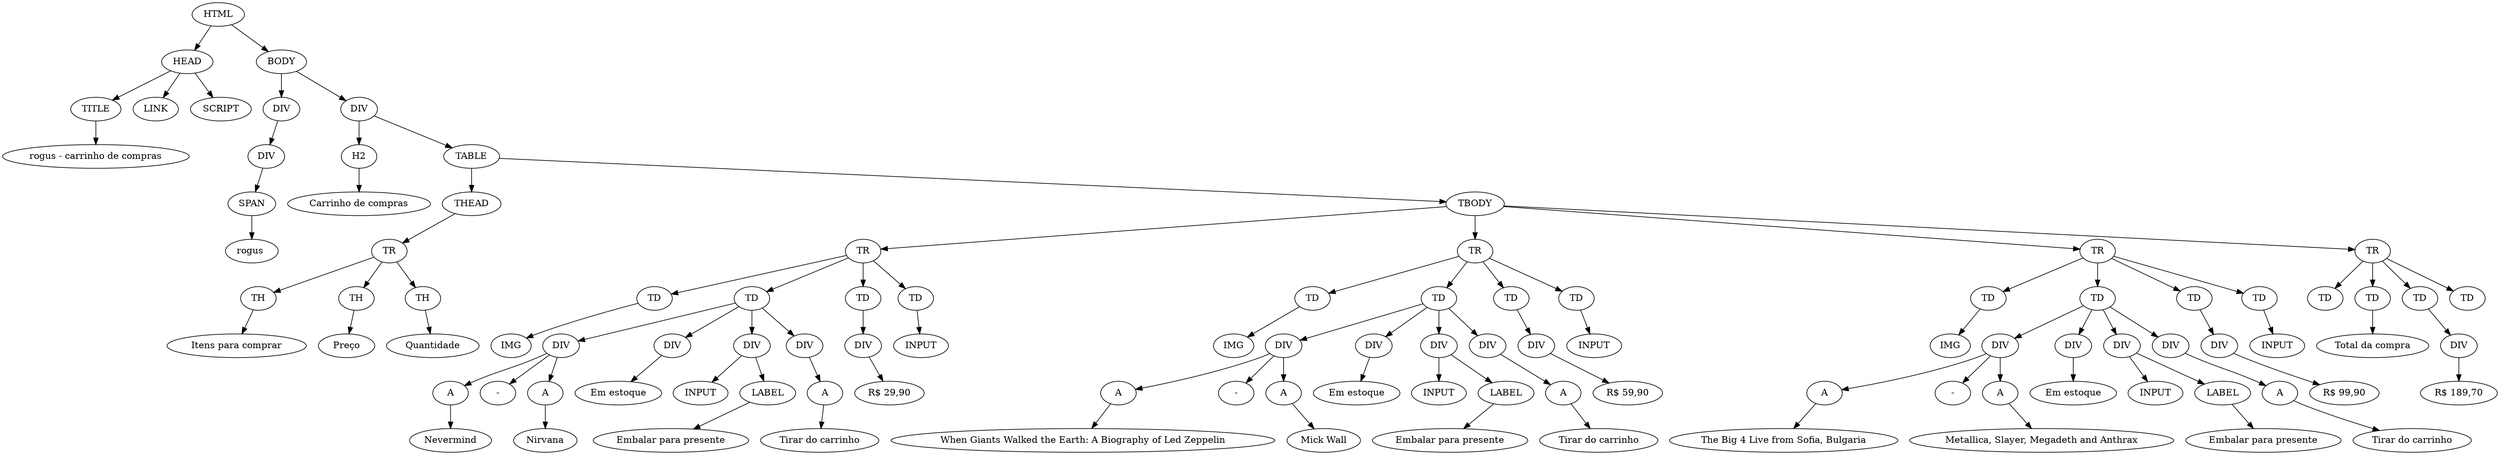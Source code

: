 digraph {
 shape = box
id662753[label="HTML"];
id329383[label="HEAD"];
id108365[label="TITLE"];
id176854[label="rogus - carrinho de compras"];
id108365->id176854;
id329383->id108365;
id986094[label="LINK"];
id329383->id986094;
id836538[label="SCRIPT"];
id329383->id836538;
id662753->id329383;
id481949[label="BODY"];
id870779[label="DIV"];
id829756[label="DIV"];
id212424[label="SPAN"];
id48253[label="rogus "];
id212424->id48253;
id829756->id212424;
id870779->id829756;
id481949->id870779;
id709887[label="DIV"];
id164136[label="H2"];
id266028[label="Carrinho de compras"];
id164136->id266028;
id709887->id164136;
id700157[label="TABLE"];
id681381[label="THEAD"];
id335869[label="TR"];
id450587[label="TH"];
id595472[label=" Itens para comprar "];
id450587->id595472;
id335869->id450587;
id165771[label="TH"];
id763160[label=" Preço "];
id165771->id763160;
id335869->id165771;
id716991[label="TH"];
id101216[label=" Quantidade "];
id716991->id101216;
id335869->id716991;
id681381->id335869;
id700157->id681381;
id456529[label="TBODY"];
id454094[label="TR"];
id158586[label="TD"];
id899714[label="IMG"];
id158586->id899714;
id454094->id158586;
id192053[label="TD"];
id947231[label="DIV"];
id618219[label="A"];
id559856[label="Nevermind"];
id618219->id559856;
id947231->id618219;
id719536[label=" - "];
id947231->id719536;
id176631[label="A"];
id586764[label="Nirvana"];
id176631->id586764;
id947231->id176631;
id192053->id947231;
id43691[label="DIV"];
id826924[label="Em estoque"];
id43691->id826924;
id192053->id43691;
id761295[label="DIV"];
id436445[label="INPUT"];
id761295->id436445;
id533558[label="LABEL"];
id115979[label="Embalar para presente"];
id533558->id115979;
id761295->id533558;
id192053->id761295;
id350243[label="DIV"];
id469543[label="A"];
id839416[label="Tirar do carrinho"];
id469543->id839416;
id350243->id469543;
id192053->id350243;
id454094->id192053;
id450869[label="TD"];
id897241[label="DIV"];
id660585[label="R$ 29,90"];
id897241->id660585;
id450869->id897241;
id454094->id450869;
id152938[label="TD"];
id31307[label="INPUT"];
id152938->id31307;
id454094->id152938;
id456529->id454094;
id14738[label="TR"];
id838526[label="TD"];
id690637[label="IMG"];
id838526->id690637;
id14738->id838526;
id187367[label="TD"];
id958503[label="DIV"];
id328414[label="A"];
id151013[label="When Giants Walked the Earth: A Biography of Led Zeppelin"];
id328414->id151013;
id958503->id328414;
id402116[label=" - "];
id958503->id402116;
id497732[label="A"];
id841517[label="Mick Wall"];
id497732->id841517;
id958503->id497732;
id187367->id958503;
id17782[label="DIV"];
id959757[label="Em estoque"];
id17782->id959757;
id187367->id17782;
id495664[label="DIV"];
id50334[label="INPUT"];
id495664->id50334;
id629565[label="LABEL"];
id507381[label="Embalar para presente"];
id629565->id507381;
id495664->id629565;
id187367->id495664;
id151748[label="DIV"];
id782939[label="A"];
id883634[label="Tirar do carrinho"];
id782939->id883634;
id151748->id782939;
id187367->id151748;
id14738->id187367;
id957659[label="TD"];
id830868[label="DIV"];
id57553[label="R$ 59,90"];
id830868->id57553;
id957659->id830868;
id14738->id957659;
id467726[label="TD"];
id587185[label="INPUT"];
id467726->id587185;
id14738->id467726;
id456529->id14738;
id112513[label="TR"];
id823506[label="TD"];
id312338[label="IMG"];
id823506->id312338;
id112513->id823506;
id612658[label="TD"];
id564147[label="DIV"];
id845780[label="A"];
id572313[label="The Big 4 Live from Sofia, Bulgaria"];
id845780->id572313;
id564147->id845780;
id397100[label=" - "];
id564147->id397100;
id45620[label="A"];
id515237[label="Metallica, Slayer, Megadeth and Anthrax"];
id45620->id515237;
id564147->id45620;
id612658->id564147;
id987187[label="DIV"];
id137085[label="Em estoque"];
id987187->id137085;
id612658->id987187;
id459222[label="DIV"];
id246194[label="INPUT"];
id459222->id246194;
id462989[label="LABEL"];
id194927[label="Embalar para presente"];
id462989->id194927;
id459222->id462989;
id612658->id459222;
id761523[label="DIV"];
id354642[label="A"];
id898409[label="Tirar do carrinho"];
id354642->id898409;
id761523->id354642;
id612658->id761523;
id112513->id612658;
id485359[label="TD"];
id503015[label="DIV"];
id924239[label="R$ 99,90"];
id503015->id924239;
id485359->id503015;
id112513->id485359;
id56566[label="TD"];
id453427[label="INPUT"];
id56566->id453427;
id112513->id56566;
id456529->id112513;
id569277[label="TR"];
id537613[label="TD"];
id569277->id537613;
id837709[label="TD"];
id728337[label="Total da compra"];
id837709->id728337;
id569277->id837709;
id811575[label="TD"];
id821239[label="DIV"];
id497203[label="R$ 189,70"];
id821239->id497203;
id811575->id821239;
id569277->id811575;
id133273[label="TD"];
id569277->id133273;
id456529->id569277;
id700157->id456529;
id709887->id700157;
id481949->id709887;
id662753->id481949;
}